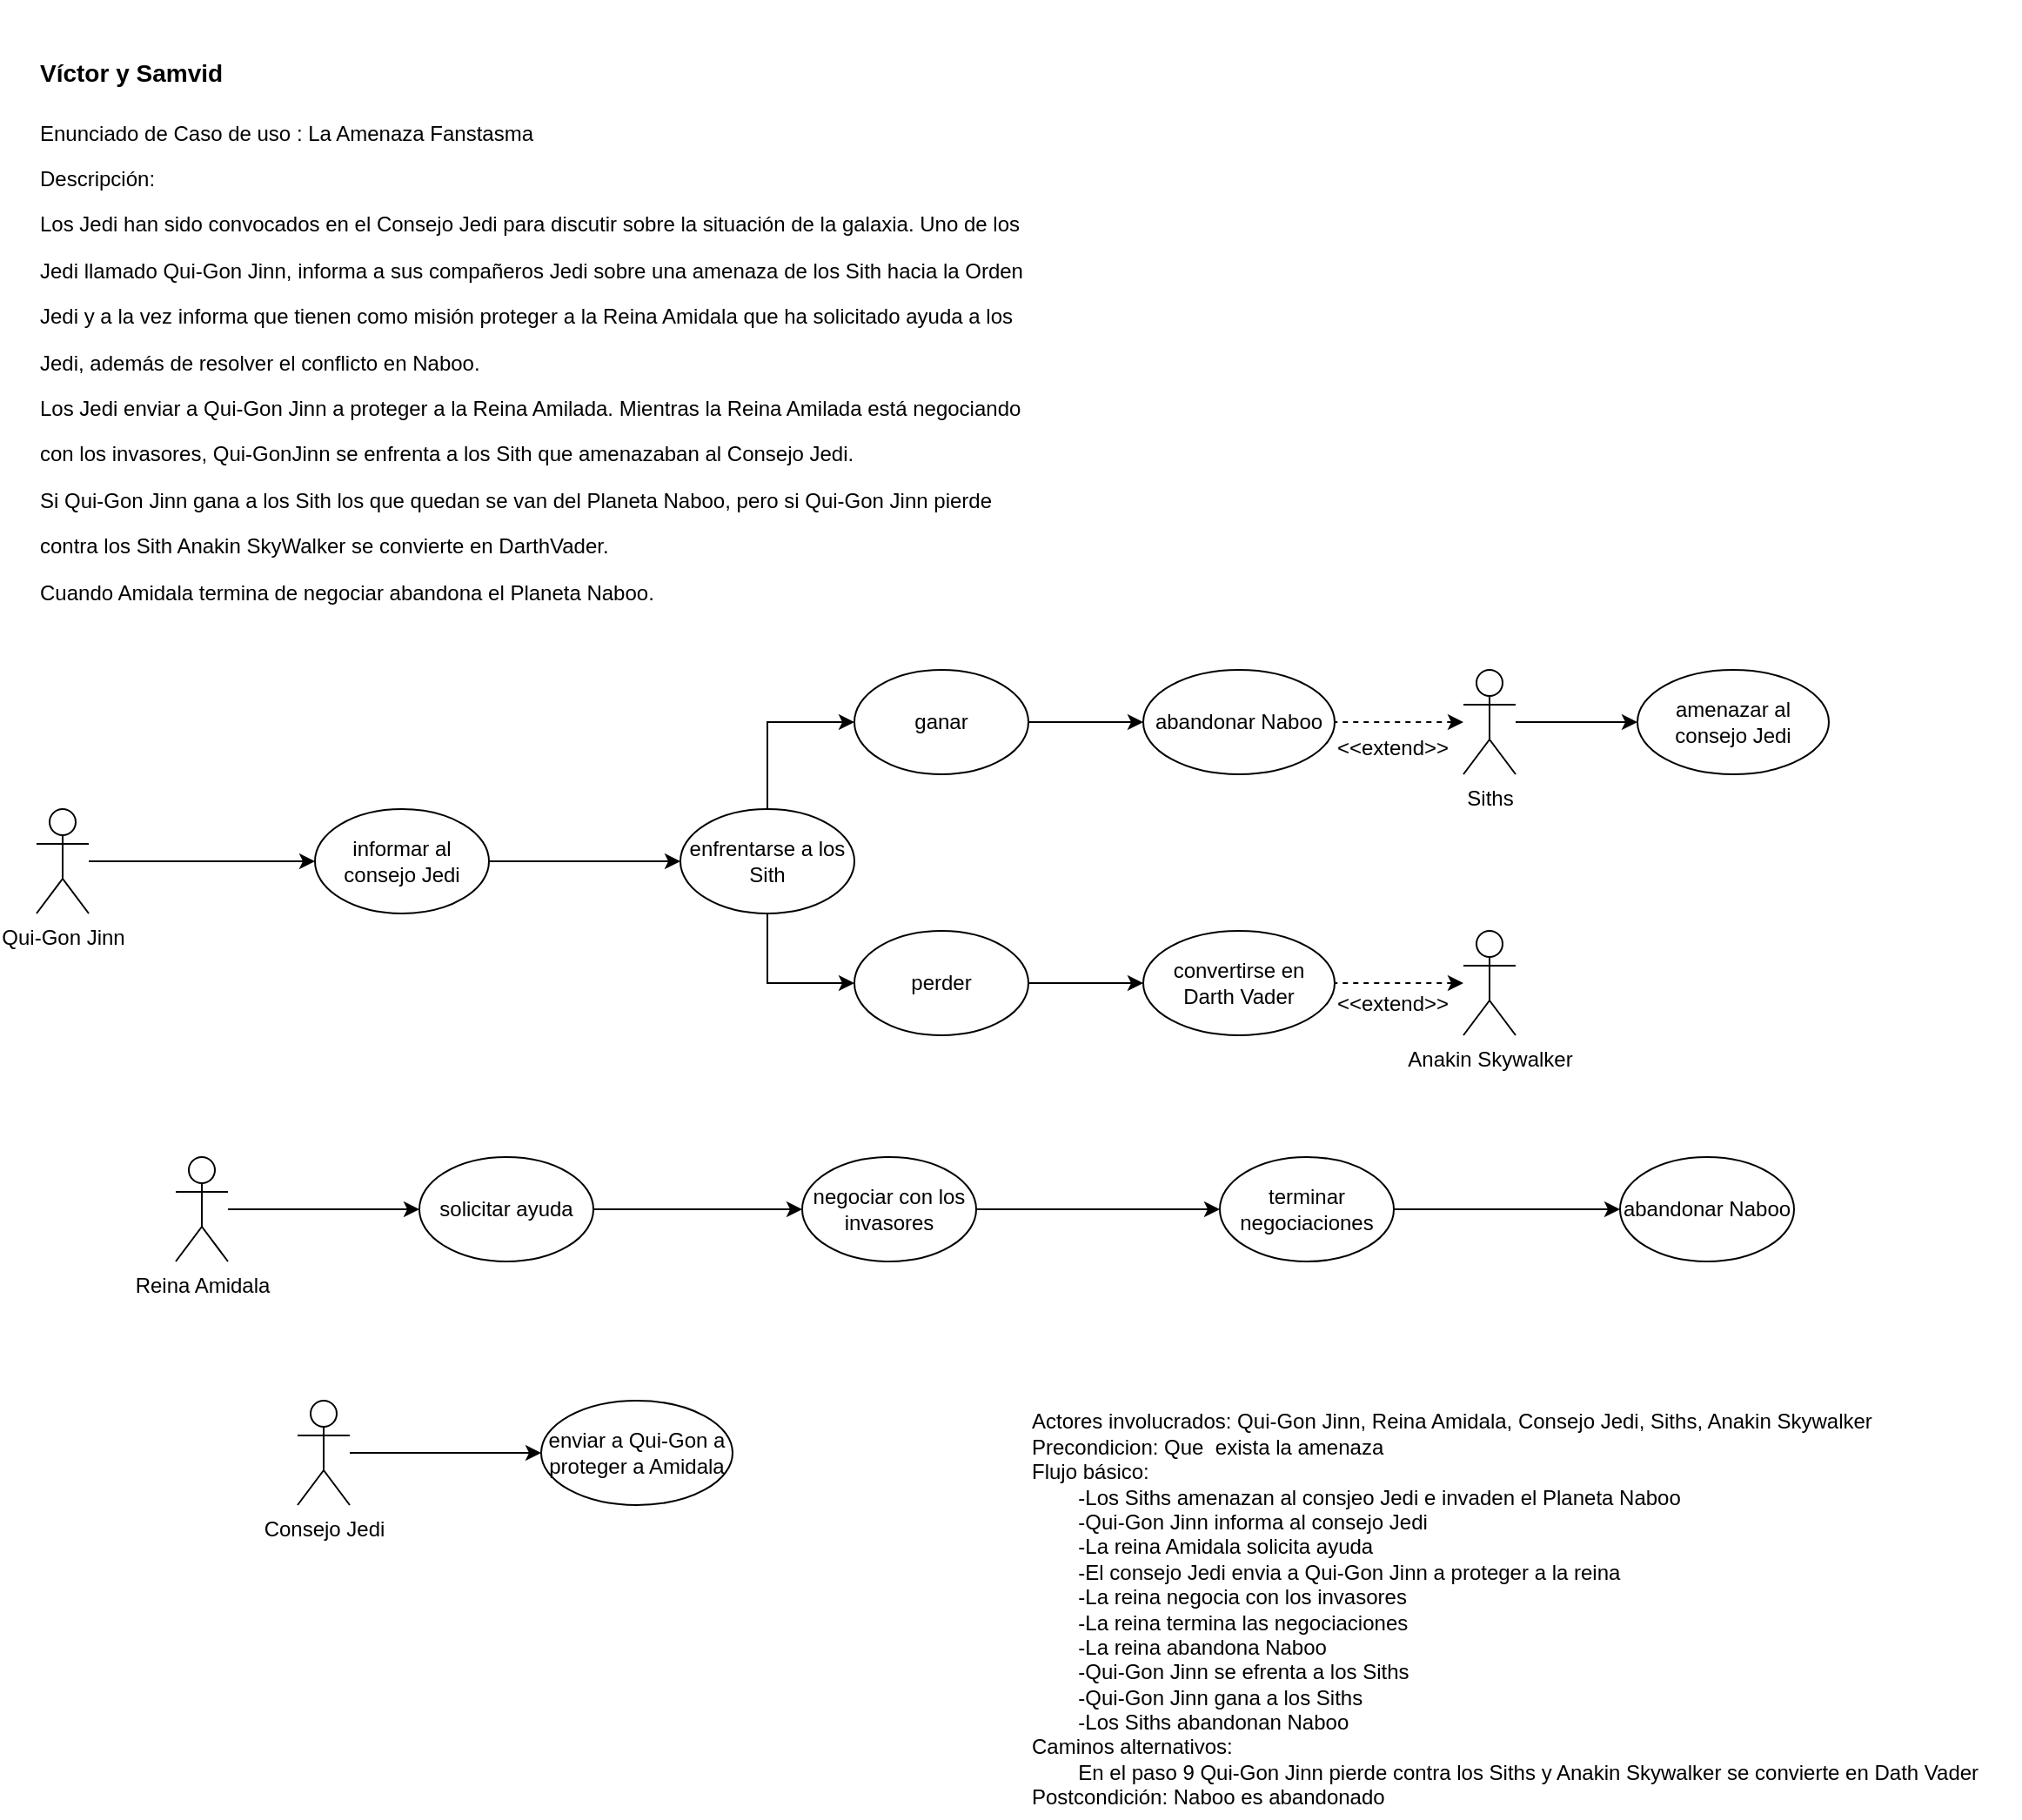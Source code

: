 <mxfile>
    <diagram name="Página-1" id="HWx0XtNJmtTPeDNLsKCa">
        <mxGraphModel dx="832" dy="563" grid="1" gridSize="10" guides="1" tooltips="1" connect="1" arrows="1" fold="1" page="1" pageScale="1" pageWidth="827" pageHeight="1169" math="0" shadow="0">
            <root>
                <mxCell id="0"/>
                <mxCell id="1" parent="0"/>
                <mxCell id="ggdyMHVkOK_L9-JbVkDp-12" value="&lt;h1 class=&quot;western&quot;&gt;&lt;font style=&quot;font-size: 14px;&quot;&gt;Víctor y Samvid&lt;/font&gt;&lt;/h1&gt;&lt;p style=&quot;margin-bottom: 0cm&quot;&gt;Enunciado de Caso de uso : La Amenaza Fanstasma&lt;/p&gt;&lt;p style=&quot;margin-bottom: 0cm&quot;&gt;Descripción:&lt;/p&gt;&lt;p style=&quot;margin-bottom: 0cm&quot;&gt;Los Jedi han sido convocados en el Consejo Jedi para discutir sobre la situación de la galaxia. Uno de los&amp;nbsp;&lt;/p&gt;&lt;p style=&quot;margin-bottom: 0cm&quot;&gt;&lt;span style=&quot;background-color: initial;&quot;&gt;Jedi llamado Qui-Gon Jinn, informa a&amp;nbsp;&lt;/span&gt;&lt;span style=&quot;background-color: initial;&quot;&gt;sus compañeros Jedi sobre una amenaza de los Sith hacia la Orden&lt;/span&gt;&lt;/p&gt;&lt;p style=&quot;margin-bottom: 0cm&quot;&gt;Jedi y a la vez informa que tienen como misión proteger a la Reina Amidala que ha solicitado ayuda a los&lt;/p&gt;&lt;p style=&quot;margin-bottom: 0cm&quot;&gt;Jedi, además de resolver el conflicto en Naboo.&lt;/p&gt;&lt;p style=&quot;margin-bottom: 0cm&quot;&gt;Los Jedi enviar a Qui-Gon Jinn a proteger a la Reina Amilada. Mientras la Reina Amilada está&amp;nbsp;&lt;span style=&quot;background-color: initial;&quot;&gt;negociando&amp;nbsp;&lt;/span&gt;&lt;/p&gt;&lt;p style=&quot;margin-bottom: 0cm&quot;&gt;&lt;span style=&quot;background-color: initial;&quot;&gt;con los invasores, Qui-Gon&lt;/span&gt;&lt;span style=&quot;background-color: initial;&quot;&gt;Jinn se enfrenta a los Sith que amenazaban al Consejo Jedi.&lt;/span&gt;&lt;/p&gt;&lt;p style=&quot;margin-bottom: 0cm&quot;&gt;Si Qui-Gon Jinn gana a los Sith los que quedan se van del Planeta Naboo, pero si Qui-Gon Jinn pierde&lt;/p&gt;&lt;p style=&quot;margin-bottom: 0cm&quot;&gt;contra los Sith Anakin SkyWalker se convierte en DarthVader.&lt;/p&gt;&lt;p style=&quot;margin-bottom: 0cm&quot;&gt;Cuando Amidala termina de negociar abandona el Planeta Naboo.&lt;/p&gt;&lt;div&gt;&lt;br&gt;&lt;/div&gt;" style="text;html=1;align=left;verticalAlign=middle;resizable=0;points=[];autosize=1;strokeColor=none;fillColor=none;" parent="1" vertex="1">
                    <mxGeometry x="60" y="15" width="590" height="370" as="geometry"/>
                </mxCell>
                <mxCell id="KQOKc78Kxrfxvni05saj-3" style="edgeStyle=orthogonalEdgeStyle;rounded=0;orthogonalLoop=1;jettySize=auto;html=1;" parent="1" source="KQOKc78Kxrfxvni05saj-1" target="KQOKc78Kxrfxvni05saj-2" edge="1">
                    <mxGeometry relative="1" as="geometry"/>
                </mxCell>
                <mxCell id="KQOKc78Kxrfxvni05saj-1" value="Qui-Gon Jinn" style="shape=umlActor;verticalLabelPosition=bottom;verticalAlign=top;html=1;outlineConnect=0;" parent="1" vertex="1">
                    <mxGeometry x="60" y="480" width="30" height="60" as="geometry"/>
                </mxCell>
                <mxCell id="KQOKc78Kxrfxvni05saj-13" style="edgeStyle=orthogonalEdgeStyle;rounded=0;orthogonalLoop=1;jettySize=auto;html=1;" parent="1" source="KQOKc78Kxrfxvni05saj-2" target="KQOKc78Kxrfxvni05saj-14" edge="1">
                    <mxGeometry relative="1" as="geometry">
                        <mxPoint x="430" y="510" as="targetPoint"/>
                    </mxGeometry>
                </mxCell>
                <mxCell id="KQOKc78Kxrfxvni05saj-2" value="informar al consejo Jedi" style="ellipse;whiteSpace=wrap;html=1;" parent="1" vertex="1">
                    <mxGeometry x="220" y="480" width="100" height="60" as="geometry"/>
                </mxCell>
                <mxCell id="KQOKc78Kxrfxvni05saj-6" style="edgeStyle=orthogonalEdgeStyle;rounded=0;orthogonalLoop=1;jettySize=auto;html=1;" parent="1" source="KQOKc78Kxrfxvni05saj-4" target="KQOKc78Kxrfxvni05saj-5" edge="1">
                    <mxGeometry relative="1" as="geometry"/>
                </mxCell>
                <mxCell id="KQOKc78Kxrfxvni05saj-4" value="Reina Amidala" style="shape=umlActor;verticalLabelPosition=bottom;verticalAlign=top;html=1;outlineConnect=0;" parent="1" vertex="1">
                    <mxGeometry x="140" y="680" width="30" height="60" as="geometry"/>
                </mxCell>
                <mxCell id="KQOKc78Kxrfxvni05saj-7" style="edgeStyle=orthogonalEdgeStyle;rounded=0;orthogonalLoop=1;jettySize=auto;html=1;entryX=0;entryY=0.5;entryDx=0;entryDy=0;" parent="1" source="KQOKc78Kxrfxvni05saj-5" target="KQOKc78Kxrfxvni05saj-8" edge="1">
                    <mxGeometry relative="1" as="geometry">
                        <mxPoint x="480" y="710" as="targetPoint"/>
                    </mxGeometry>
                </mxCell>
                <mxCell id="KQOKc78Kxrfxvni05saj-5" value="solicitar ayuda" style="ellipse;whiteSpace=wrap;html=1;" parent="1" vertex="1">
                    <mxGeometry x="280" y="680" width="100" height="60" as="geometry"/>
                </mxCell>
                <mxCell id="KQOKc78Kxrfxvni05saj-33" style="edgeStyle=orthogonalEdgeStyle;rounded=0;orthogonalLoop=1;jettySize=auto;html=1;entryX=0;entryY=0.5;entryDx=0;entryDy=0;" parent="1" source="KQOKc78Kxrfxvni05saj-8" target="KQOKc78Kxrfxvni05saj-34" edge="1">
                    <mxGeometry relative="1" as="geometry">
                        <mxPoint x="750" y="710" as="targetPoint"/>
                    </mxGeometry>
                </mxCell>
                <mxCell id="KQOKc78Kxrfxvni05saj-8" value="negociar con los invasores" style="ellipse;whiteSpace=wrap;html=1;" parent="1" vertex="1">
                    <mxGeometry x="500" y="680" width="100" height="60" as="geometry"/>
                </mxCell>
                <mxCell id="KQOKc78Kxrfxvni05saj-12" style="edgeStyle=orthogonalEdgeStyle;rounded=0;orthogonalLoop=1;jettySize=auto;html=1;" parent="1" source="KQOKc78Kxrfxvni05saj-9" target="KQOKc78Kxrfxvni05saj-11" edge="1">
                    <mxGeometry relative="1" as="geometry"/>
                </mxCell>
                <mxCell id="KQOKc78Kxrfxvni05saj-9" value="Consejo Jedi" style="shape=umlActor;verticalLabelPosition=bottom;verticalAlign=top;html=1;outlineConnect=0;" parent="1" vertex="1">
                    <mxGeometry x="210" y="820" width="30" height="60" as="geometry"/>
                </mxCell>
                <mxCell id="KQOKc78Kxrfxvni05saj-11" value="enviar a Qui-Gon a proteger a Amidala" style="ellipse;whiteSpace=wrap;html=1;" parent="1" vertex="1">
                    <mxGeometry x="350" y="820" width="110" height="60" as="geometry"/>
                </mxCell>
                <mxCell id="KQOKc78Kxrfxvni05saj-23" style="edgeStyle=orthogonalEdgeStyle;rounded=0;orthogonalLoop=1;jettySize=auto;html=1;entryX=0;entryY=0.5;entryDx=0;entryDy=0;" parent="1" source="KQOKc78Kxrfxvni05saj-14" target="KQOKc78Kxrfxvni05saj-15" edge="1">
                    <mxGeometry relative="1" as="geometry"/>
                </mxCell>
                <mxCell id="KQOKc78Kxrfxvni05saj-24" style="edgeStyle=orthogonalEdgeStyle;rounded=0;orthogonalLoop=1;jettySize=auto;html=1;entryX=0;entryY=0.5;entryDx=0;entryDy=0;" parent="1" source="KQOKc78Kxrfxvni05saj-14" target="KQOKc78Kxrfxvni05saj-16" edge="1">
                    <mxGeometry relative="1" as="geometry"/>
                </mxCell>
                <mxCell id="KQOKc78Kxrfxvni05saj-14" value="enfrentarse a los Sith" style="ellipse;whiteSpace=wrap;html=1;" parent="1" vertex="1">
                    <mxGeometry x="430" y="480" width="100" height="60" as="geometry"/>
                </mxCell>
                <mxCell id="KQOKc78Kxrfxvni05saj-25" style="edgeStyle=orthogonalEdgeStyle;rounded=0;orthogonalLoop=1;jettySize=auto;html=1;entryX=0;entryY=0.5;entryDx=0;entryDy=0;" parent="1" source="KQOKc78Kxrfxvni05saj-15" target="KQOKc78Kxrfxvni05saj-21" edge="1">
                    <mxGeometry relative="1" as="geometry"/>
                </mxCell>
                <mxCell id="KQOKc78Kxrfxvni05saj-15" value="ganar" style="ellipse;whiteSpace=wrap;html=1;" parent="1" vertex="1">
                    <mxGeometry x="530" y="400" width="100" height="60" as="geometry"/>
                </mxCell>
                <mxCell id="KQOKc78Kxrfxvni05saj-30" style="edgeStyle=orthogonalEdgeStyle;rounded=0;orthogonalLoop=1;jettySize=auto;html=1;entryX=0;entryY=0.5;entryDx=0;entryDy=0;" parent="1" source="KQOKc78Kxrfxvni05saj-16" target="KQOKc78Kxrfxvni05saj-29" edge="1">
                    <mxGeometry relative="1" as="geometry"/>
                </mxCell>
                <mxCell id="KQOKc78Kxrfxvni05saj-16" value="perder" style="ellipse;whiteSpace=wrap;html=1;" parent="1" vertex="1">
                    <mxGeometry x="530" y="550" width="100" height="60" as="geometry"/>
                </mxCell>
                <mxCell id="KQOKc78Kxrfxvni05saj-20" style="edgeStyle=orthogonalEdgeStyle;rounded=0;orthogonalLoop=1;jettySize=auto;html=1;" parent="1" source="KQOKc78Kxrfxvni05saj-18" target="KQOKc78Kxrfxvni05saj-19" edge="1">
                    <mxGeometry relative="1" as="geometry"/>
                </mxCell>
                <mxCell id="KQOKc78Kxrfxvni05saj-22" style="edgeStyle=orthogonalEdgeStyle;rounded=0;orthogonalLoop=1;jettySize=auto;html=1;entryX=1;entryY=0.5;entryDx=0;entryDy=0;startArrow=classic;startFill=1;endArrow=none;endFill=0;dashed=1;" parent="1" source="KQOKc78Kxrfxvni05saj-18" target="KQOKc78Kxrfxvni05saj-21" edge="1">
                    <mxGeometry relative="1" as="geometry"/>
                </mxCell>
                <mxCell id="KQOKc78Kxrfxvni05saj-18" value="Siths" style="shape=umlActor;verticalLabelPosition=bottom;verticalAlign=top;html=1;outlineConnect=0;" parent="1" vertex="1">
                    <mxGeometry x="880" y="400" width="30" height="60" as="geometry"/>
                </mxCell>
                <mxCell id="KQOKc78Kxrfxvni05saj-19" value="amenazar al consejo Jedi" style="ellipse;whiteSpace=wrap;html=1;" parent="1" vertex="1">
                    <mxGeometry x="980" y="400" width="110" height="60" as="geometry"/>
                </mxCell>
                <mxCell id="KQOKc78Kxrfxvni05saj-21" value="abandonar Naboo" style="ellipse;whiteSpace=wrap;html=1;" parent="1" vertex="1">
                    <mxGeometry x="696" y="400" width="110" height="60" as="geometry"/>
                </mxCell>
                <mxCell id="KQOKc78Kxrfxvni05saj-31" style="edgeStyle=orthogonalEdgeStyle;rounded=0;orthogonalLoop=1;jettySize=auto;html=1;entryX=1;entryY=0.5;entryDx=0;entryDy=0;dashed=1;startArrow=classic;startFill=1;endArrow=none;endFill=0;" parent="1" source="KQOKc78Kxrfxvni05saj-27" target="KQOKc78Kxrfxvni05saj-29" edge="1">
                    <mxGeometry relative="1" as="geometry"/>
                </mxCell>
                <mxCell id="KQOKc78Kxrfxvni05saj-27" value="Anakin Skywalker" style="shape=umlActor;verticalLabelPosition=bottom;verticalAlign=top;html=1;outlineConnect=0;" parent="1" vertex="1">
                    <mxGeometry x="880" y="550" width="30" height="60" as="geometry"/>
                </mxCell>
                <mxCell id="KQOKc78Kxrfxvni05saj-29" value="convertirse en Darth Vader" style="ellipse;whiteSpace=wrap;html=1;" parent="1" vertex="1">
                    <mxGeometry x="696" y="550" width="110" height="60" as="geometry"/>
                </mxCell>
                <mxCell id="KQOKc78Kxrfxvni05saj-42" style="edgeStyle=orthogonalEdgeStyle;rounded=0;orthogonalLoop=1;jettySize=auto;html=1;" parent="1" source="KQOKc78Kxrfxvni05saj-34" target="KQOKc78Kxrfxvni05saj-36" edge="1">
                    <mxGeometry relative="1" as="geometry"/>
                </mxCell>
                <mxCell id="KQOKc78Kxrfxvni05saj-34" value="&lt;div&gt;terminar negociaciones&lt;br&gt;&lt;/div&gt;" style="ellipse;whiteSpace=wrap;html=1;" parent="1" vertex="1">
                    <mxGeometry x="740" y="680" width="100" height="60" as="geometry"/>
                </mxCell>
                <mxCell id="KQOKc78Kxrfxvni05saj-36" value="abandonar Naboo" style="ellipse;whiteSpace=wrap;html=1;" parent="1" vertex="1">
                    <mxGeometry x="970" y="680" width="100" height="60" as="geometry"/>
                </mxCell>
                <mxCell id="KQOKc78Kxrfxvni05saj-38" value="&amp;lt;&amp;lt;extend&amp;gt;&amp;gt;" style="text;html=1;align=center;verticalAlign=middle;resizable=0;points=[];autosize=1;strokeColor=none;fillColor=none;" parent="1" vertex="1">
                    <mxGeometry x="794" y="577" width="90" height="30" as="geometry"/>
                </mxCell>
                <mxCell id="KQOKc78Kxrfxvni05saj-39" value="&amp;lt;&amp;lt;extend&amp;gt;&amp;gt;" style="text;html=1;align=center;verticalAlign=middle;resizable=0;points=[];autosize=1;strokeColor=none;fillColor=none;" parent="1" vertex="1">
                    <mxGeometry x="794" y="430" width="90" height="30" as="geometry"/>
                </mxCell>
                <mxCell id="KQOKc78Kxrfxvni05saj-41" value="Actores involucrados: Qui-Gon Jinn, Reina Amidala, Consejo Jedi, Siths, Anakin Skywalker&lt;div&gt;Precondicion: Que&amp;nbsp; exista la amenaza&lt;/div&gt;&lt;div&gt;Flujo básico:&amp;nbsp;&lt;/div&gt;&lt;div&gt;&lt;span style=&quot;white-space: pre;&quot;&gt;&#9;&lt;/span&gt;-Los Siths amenazan al consjeo Jedi e invaden el Planeta Naboo&lt;br&gt;&lt;/div&gt;&lt;div&gt;&lt;span style=&quot;white-space: pre;&quot;&gt;&#9;&lt;/span&gt;-Qui-Gon Jinn informa al consejo Jedi&lt;br&gt;&lt;/div&gt;&lt;div&gt;&lt;span style=&quot;white-space: pre;&quot;&gt;&#9;&lt;/span&gt;-La reina Amidala solicita ayuda&lt;br&gt;&lt;/div&gt;&lt;div&gt;&lt;span style=&quot;white-space: pre;&quot;&gt;&#9;&lt;/span&gt;-El consejo Jedi envia a Qui-Gon Jinn a proteger a la reina&lt;br&gt;&lt;/div&gt;&lt;div&gt;&lt;span style=&quot;white-space: pre;&quot;&gt;&#9;&lt;/span&gt;-La reina negocia con los invasores&lt;br&gt;&lt;/div&gt;&lt;div&gt;&lt;span style=&quot;white-space: pre;&quot;&gt;&#9;&lt;/span&gt;-La reina termina las negociaciones&lt;br&gt;&lt;/div&gt;&lt;div&gt;&lt;span style=&quot;white-space: pre;&quot;&gt;&#9;&lt;/span&gt;-La reina abandona Naboo&lt;br&gt;&lt;/div&gt;&lt;div&gt;&lt;span style=&quot;white-space: pre;&quot;&gt;&#9;&lt;/span&gt;-Qui-Gon Jinn se efrenta a los Siths&lt;br&gt;&lt;/div&gt;&lt;div&gt;&lt;span style=&quot;white-space: pre;&quot;&gt;&#9;&lt;/span&gt;-Qui-Gon Jinn gana a los Siths&lt;br&gt;&lt;/div&gt;&lt;div&gt;&lt;span style=&quot;white-space: pre;&quot;&gt;&#9;&lt;/span&gt;-Los Siths abandonan Naboo&lt;/div&gt;&lt;div&gt;Caminos alternativos:&lt;/div&gt;&lt;div&gt;&lt;span style=&quot;white-space: pre;&quot;&gt;&#9;&lt;/span&gt;En el paso 9 Qui-Gon Jinn pierde contra los Siths y Anakin Skywalker se convierte en Dath Vader&lt;br&gt;&lt;/div&gt;&lt;div&gt;Postcondición: Naboo es abandonado&lt;/div&gt;" style="text;html=1;align=left;verticalAlign=middle;resizable=0;points=[];autosize=1;strokeColor=none;fillColor=none;" parent="1" vertex="1">
                    <mxGeometry x="630" y="820" width="570" height="240" as="geometry"/>
                </mxCell>
            </root>
        </mxGraphModel>
    </diagram>
</mxfile>